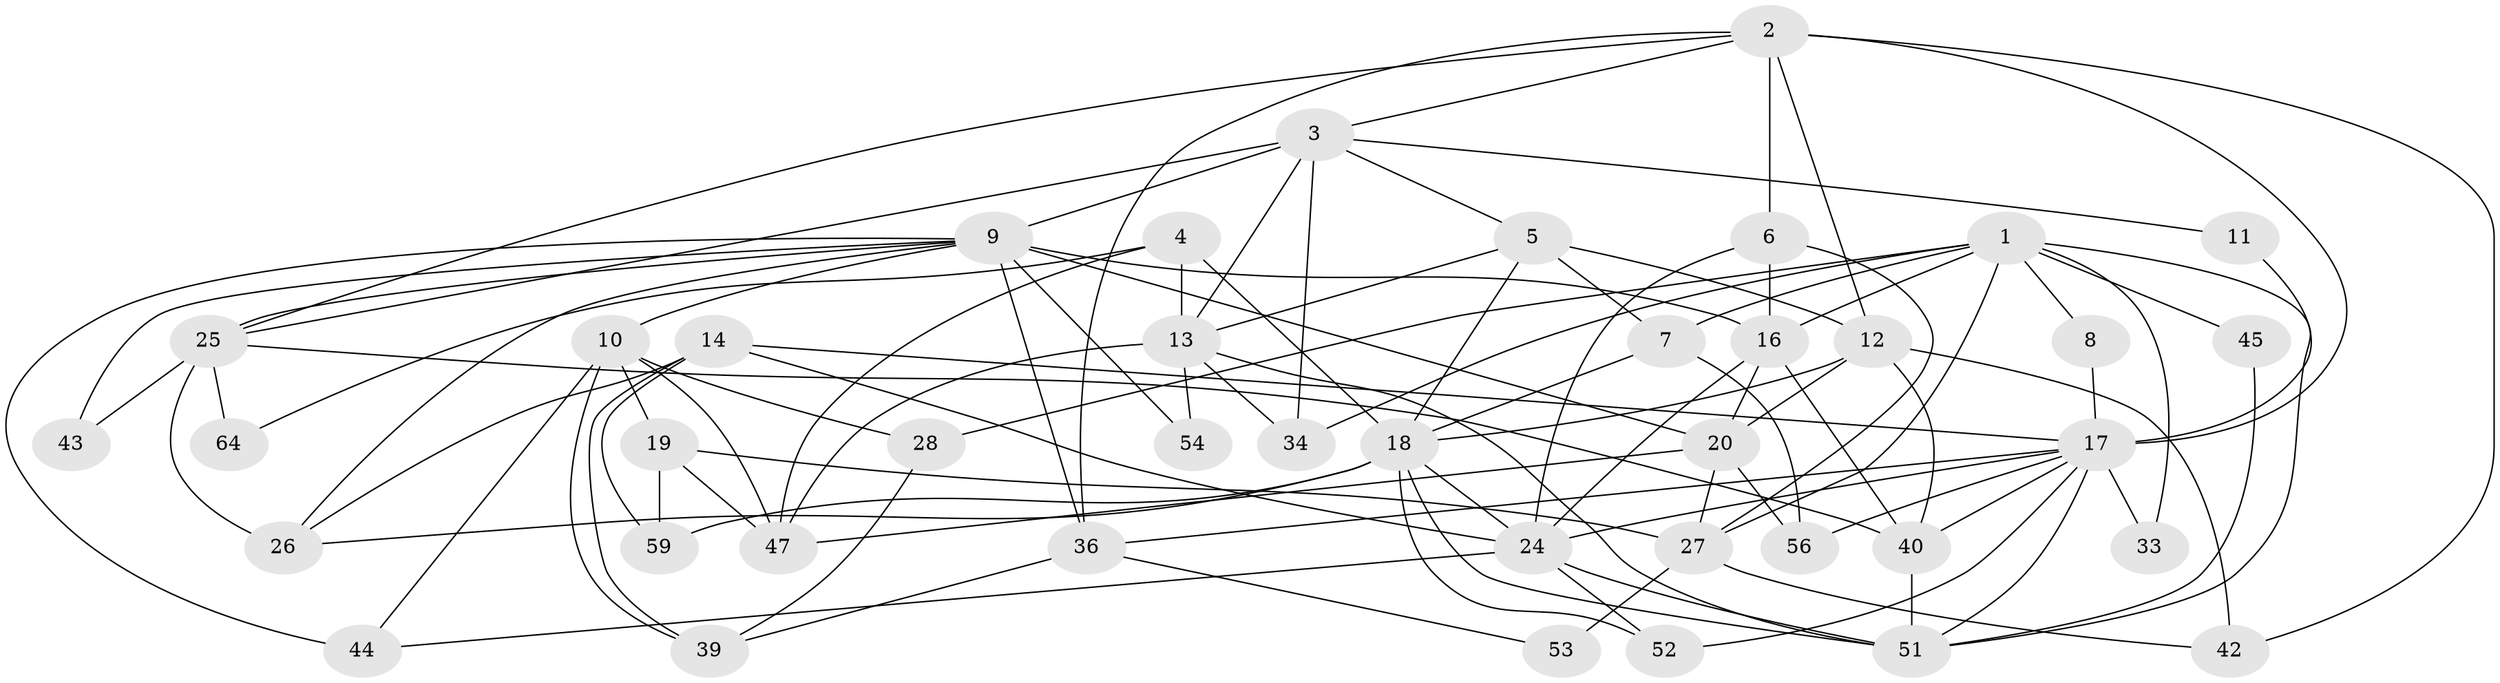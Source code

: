// original degree distribution, {6: 0.12121212121212122, 4: 0.16666666666666666, 7: 0.045454545454545456, 5: 0.19696969696969696, 2: 0.19696969696969696, 3: 0.25757575757575757, 9: 0.015151515151515152}
// Generated by graph-tools (version 1.1) at 2025/41/03/06/25 10:41:56]
// undirected, 41 vertices, 99 edges
graph export_dot {
graph [start="1"]
  node [color=gray90,style=filled];
  1 [super="+32"];
  2 [super="+35"];
  3 [super="+21"];
  4 [super="+29"];
  5;
  6 [super="+46"];
  7 [super="+38"];
  8;
  9 [super="+15"];
  10 [super="+60"];
  11;
  12 [super="+22"];
  13 [super="+31"];
  14 [super="+55"];
  16 [super="+62"];
  17 [super="+23"];
  18 [super="+50"];
  19 [super="+66"];
  20 [super="+41"];
  24 [super="+65"];
  25 [super="+30"];
  26 [super="+49"];
  27 [super="+57"];
  28;
  33;
  34;
  36 [super="+37"];
  39;
  40 [super="+48"];
  42;
  43;
  44;
  45;
  47 [super="+58"];
  51 [super="+63"];
  52;
  53;
  54;
  56 [super="+61"];
  59;
  64;
  1 -- 28;
  1 -- 8;
  1 -- 16;
  1 -- 33;
  1 -- 34;
  1 -- 51;
  1 -- 45;
  1 -- 7;
  1 -- 27;
  2 -- 3;
  2 -- 17;
  2 -- 36;
  2 -- 25;
  2 -- 42;
  2 -- 12;
  2 -- 6;
  3 -- 25;
  3 -- 9 [weight=2];
  3 -- 11;
  3 -- 34;
  3 -- 5;
  3 -- 13;
  4 -- 18;
  4 -- 64;
  4 -- 47;
  4 -- 13;
  5 -- 7;
  5 -- 13;
  5 -- 18;
  5 -- 12;
  6 -- 24;
  6 -- 16;
  6 -- 27;
  7 -- 56;
  7 -- 18;
  8 -- 17;
  9 -- 36 [weight=2];
  9 -- 10;
  9 -- 16;
  9 -- 26;
  9 -- 44;
  9 -- 54;
  9 -- 43;
  9 -- 25;
  9 -- 20;
  10 -- 19;
  10 -- 28;
  10 -- 39;
  10 -- 44;
  10 -- 47;
  11 -- 17;
  12 -- 42 [weight=2];
  12 -- 40;
  12 -- 18;
  12 -- 20;
  13 -- 51;
  13 -- 47;
  13 -- 34;
  13 -- 54;
  14 -- 59;
  14 -- 39;
  14 -- 17;
  14 -- 24;
  14 -- 26;
  16 -- 24;
  16 -- 40;
  16 -- 20;
  17 -- 52;
  17 -- 56;
  17 -- 33;
  17 -- 36;
  17 -- 24;
  17 -- 51;
  17 -- 40;
  18 -- 52;
  18 -- 59;
  18 -- 51;
  18 -- 24;
  18 -- 26;
  19 -- 27 [weight=2];
  19 -- 59;
  19 -- 47 [weight=2];
  20 -- 56;
  20 -- 27;
  20 -- 47;
  24 -- 51;
  24 -- 52;
  24 -- 44;
  25 -- 43;
  25 -- 64;
  25 -- 26;
  25 -- 40;
  27 -- 53 [weight=2];
  27 -- 42;
  28 -- 39;
  36 -- 39;
  36 -- 53;
  40 -- 51;
  45 -- 51;
}

